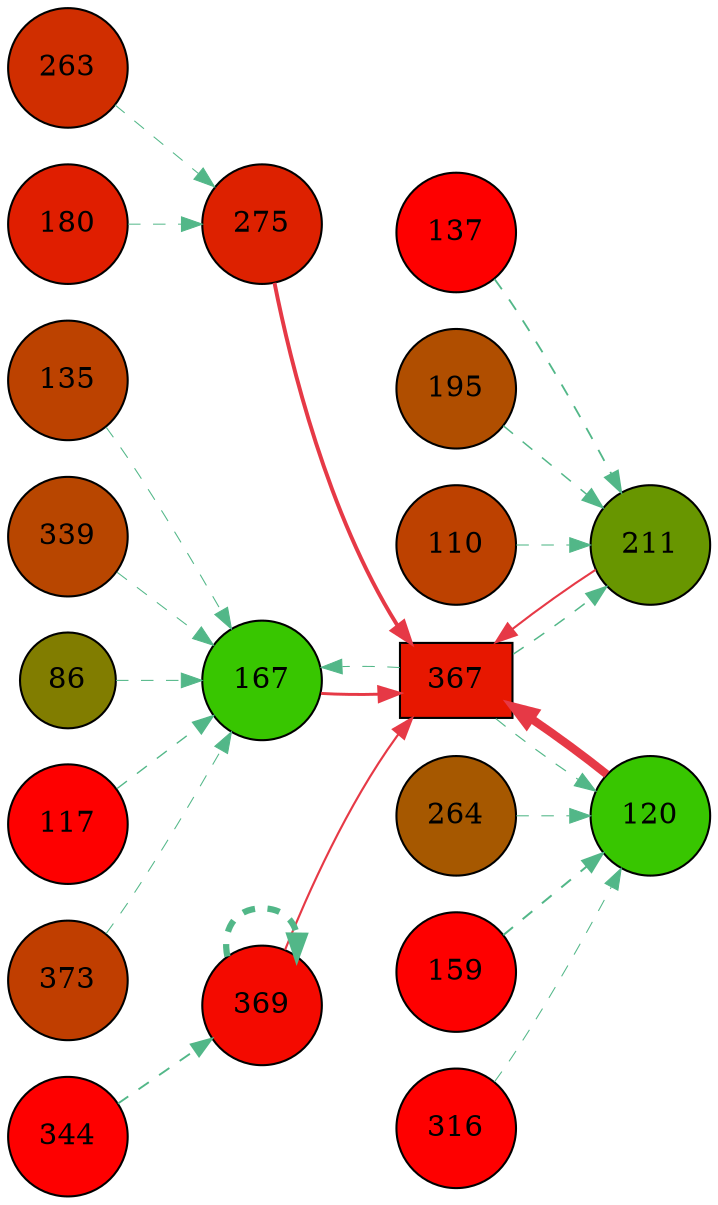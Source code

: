 digraph G{
rankdir=LR;
135 [style=filled, shape=circle, fillcolor="#bc4200", label="135"];
263 [style=filled, shape=circle, fillcolor="#d02e00", label="263"];
137 [style=filled, shape=circle, fillcolor="#fe0000", label="137"];
264 [style=filled, shape=circle, fillcolor="#a65800", label="264"];
275 [style=filled, shape=circle, fillcolor="#dd2100", label="275"];
159 [style=filled, shape=circle, fillcolor="#fe0000", label="159"];
167 [style=filled, shape=circle, fillcolor="#38c600", label="167"];
180 [style=filled, shape=circle, fillcolor="#e01e00", label="180"];
316 [style=filled, shape=circle, fillcolor="#fe0000", label="316"];
195 [style=filled, shape=circle, fillcolor="#b04e00", label="195"];
211 [style=filled, shape=circle, fillcolor="#689600", label="211"];
339 [style=filled, shape=circle, fillcolor="#b84600", label="339"];
86 [style=filled, shape=circle, fillcolor="#817d00", label="86"];
344 [style=filled, shape=circle, fillcolor="#fe0000", label="344"];
110 [style=filled, shape=circle, fillcolor="#bd4100", label="110"];
367 [style=filled, shape=box, fillcolor="#e71700", label="367"];
369 [style=filled, shape=circle, fillcolor="#f40a00", label="369"];
117 [style=filled, shape=circle, fillcolor="#fe0000", label="117"];
373 [style=filled, shape=circle, fillcolor="#c03e00", label="373"];
120 [style=filled, shape=circle, fillcolor="#38c600", label="120"];
120 -> 367 [color="#e63946",penwidth=4.00];
275 -> 367 [color="#e63946",penwidth=1.89];
167 -> 367 [color="#e63946",penwidth=1.41];
369 -> 367 [color="#e63946",penwidth=1.03];
211 -> 367 [color="#e63946",penwidth=1.00];
117 -> 167 [color="#52b788",style=dashed,penwidth=0.66];
135 -> 167 [color="#52b788",style=dashed,penwidth=0.51];
367 -> 167 [color="#52b788",style=dashed,penwidth=0.50];
373 -> 167 [color="#52b788",style=dashed,penwidth=0.50];
86 -> 167 [color="#52b788",style=dashed,penwidth=0.50];
339 -> 167 [color="#52b788",style=dashed,penwidth=0.50];
369 -> 369 [color="#52b788",style=dashed,penwidth=3.00];
344 -> 369 [color="#52b788",style=dashed,penwidth=0.91];
180 -> 275 [color="#52b788",style=dashed,penwidth=0.50];
263 -> 275 [color="#52b788",style=dashed,penwidth=0.50];
137 -> 211 [color="#52b788",style=dashed,penwidth=0.88];
367 -> 211 [color="#52b788",style=dashed,penwidth=0.71];
195 -> 211 [color="#52b788",style=dashed,penwidth=0.71];
110 -> 211 [color="#52b788",style=dashed,penwidth=0.50];
159 -> 120 [color="#52b788",style=dashed,penwidth=0.96];
367 -> 120 [color="#52b788",style=dashed,penwidth=0.56];
264 -> 120 [color="#52b788",style=dashed,penwidth=0.51];
316 -> 120 [color="#52b788",style=dashed,penwidth=0.50];
}